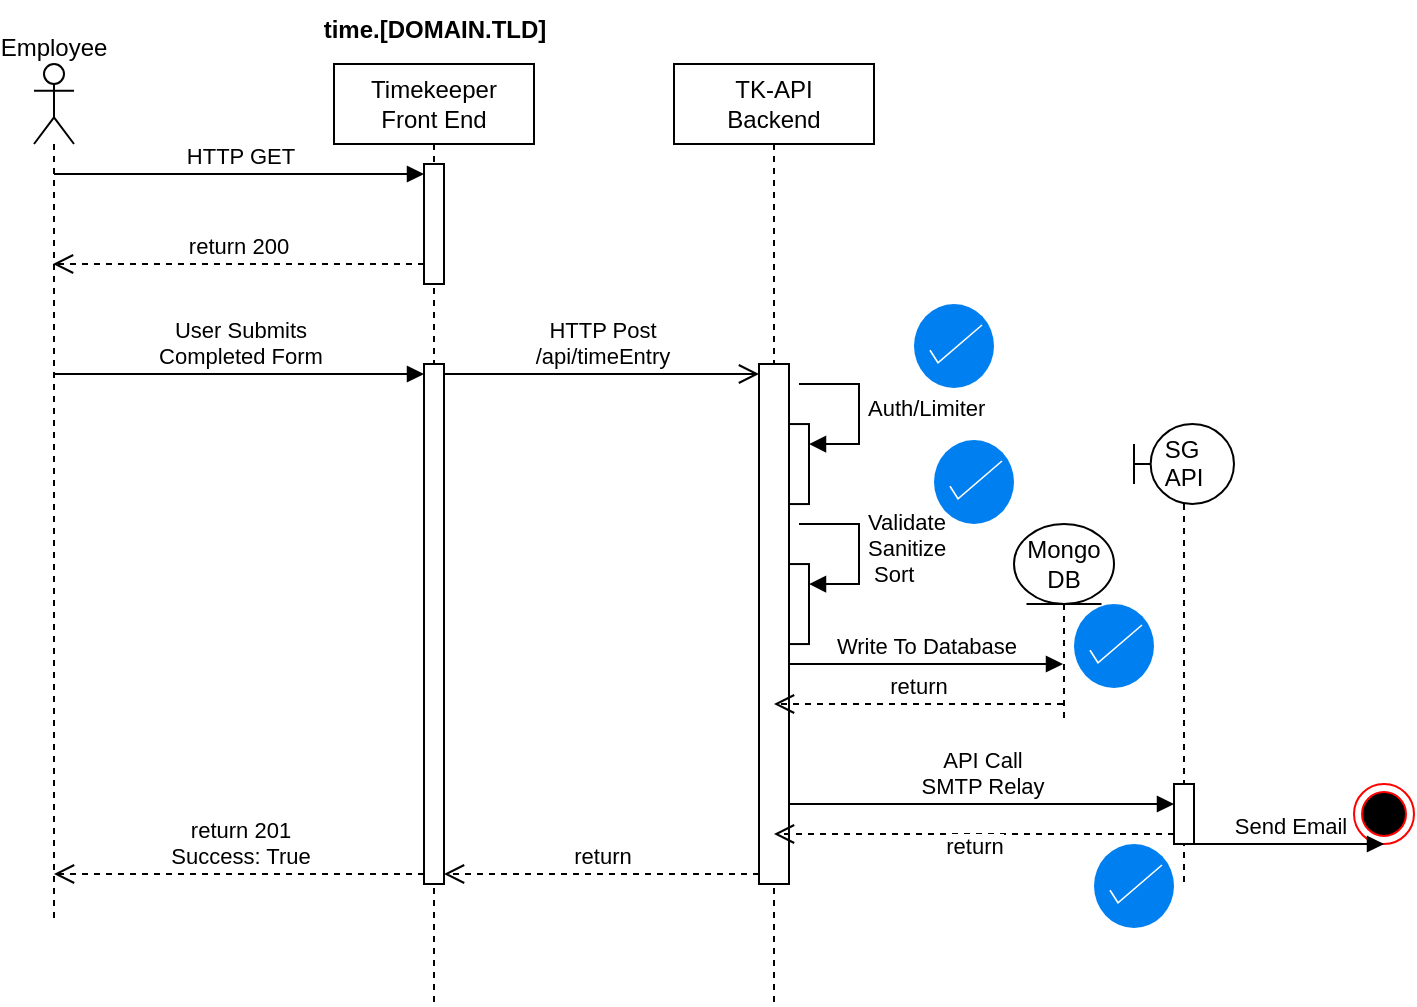 <mxfile pages="4">
    <diagram name="Sequence Diagram" id="CK5RKMiuSjZ0-yVPuz4I">
        <mxGraphModel dx="1727" dy="953" grid="1" gridSize="10" guides="1" tooltips="1" connect="1" arrows="1" fold="1" page="1" pageScale="1" pageWidth="850" pageHeight="1100" math="0" shadow="0">
            <root>
                <mxCell id="0"/>
                <mxCell id="1" parent="0"/>
                <mxCell id="_VSmu1yi7c82f0gosUad-8" value="Employee&lt;br&gt;&lt;br&gt;&lt;br&gt;&lt;br&gt;&lt;br&gt;" style="shape=umlLifeline;perimeter=lifelinePerimeter;whiteSpace=wrap;html=1;container=1;dropTarget=0;collapsible=0;recursiveResize=0;outlineConnect=0;portConstraint=eastwest;newEdgeStyle={&quot;curved&quot;:0,&quot;rounded&quot;:0};participant=umlActor;" parent="1" vertex="1">
                    <mxGeometry x="80" y="140" width="20" height="430" as="geometry"/>
                </mxCell>
                <mxCell id="_VSmu1yi7c82f0gosUad-10" value="Timekeeper&lt;br style=&quot;border-color: var(--border-color);&quot;&gt;Front End" style="shape=umlLifeline;perimeter=lifelinePerimeter;whiteSpace=wrap;html=1;container=1;dropTarget=0;collapsible=0;recursiveResize=0;outlineConnect=0;portConstraint=eastwest;newEdgeStyle={&quot;curved&quot;:0,&quot;rounded&quot;:0};" parent="1" vertex="1">
                    <mxGeometry x="230" y="140" width="100" height="470" as="geometry"/>
                </mxCell>
                <mxCell id="_VSmu1yi7c82f0gosUad-16" value="" style="html=1;points=[[0,0,0,0,5],[0,1,0,0,-5],[1,0,0,0,5],[1,1,0,0,-5]];perimeter=orthogonalPerimeter;outlineConnect=0;targetShapes=umlLifeline;portConstraint=eastwest;newEdgeStyle={&quot;curved&quot;:0,&quot;rounded&quot;:0};" parent="_VSmu1yi7c82f0gosUad-10" vertex="1">
                    <mxGeometry x="45" y="50" width="10" height="60" as="geometry"/>
                </mxCell>
                <mxCell id="_VSmu1yi7c82f0gosUad-13" value="&lt;b&gt;time.[DOMAIN.TLD]&lt;/b&gt;" style="text;html=1;align=center;verticalAlign=middle;resizable=0;points=[];autosize=1;strokeColor=none;fillColor=none;" parent="1" vertex="1">
                    <mxGeometry x="215" y="108" width="130" height="30" as="geometry"/>
                </mxCell>
                <mxCell id="_VSmu1yi7c82f0gosUad-15" value="TK-API&lt;br&gt;Backend" style="shape=umlLifeline;perimeter=lifelinePerimeter;whiteSpace=wrap;html=1;container=1;dropTarget=0;collapsible=0;recursiveResize=0;outlineConnect=0;portConstraint=eastwest;newEdgeStyle={&quot;curved&quot;:0,&quot;rounded&quot;:0};" parent="1" vertex="1">
                    <mxGeometry x="400" y="140" width="100" height="470" as="geometry"/>
                </mxCell>
                <mxCell id="_VSmu1yi7c82f0gosUad-19" value="" style="html=1;points=[[0,0,0,0,5],[0,1,0,0,-5],[1,0,0,0,5],[1,1,0,0,-5]];perimeter=orthogonalPerimeter;outlineConnect=0;targetShapes=umlLifeline;portConstraint=eastwest;newEdgeStyle={&quot;curved&quot;:0,&quot;rounded&quot;:0};" parent="_VSmu1yi7c82f0gosUad-15" vertex="1">
                    <mxGeometry x="-125" y="150" width="10" height="260" as="geometry"/>
                </mxCell>
                <mxCell id="_VSmu1yi7c82f0gosUad-20" value="User Submits &lt;br&gt;Completed Form" style="html=1;verticalAlign=bottom;endArrow=block;curved=0;rounded=0;entryX=0;entryY=0;entryDx=0;entryDy=5;" parent="_VSmu1yi7c82f0gosUad-15" target="_VSmu1yi7c82f0gosUad-19" edge="1">
                    <mxGeometry relative="1" as="geometry">
                        <mxPoint x="-310.5" y="155" as="sourcePoint"/>
                    </mxGeometry>
                </mxCell>
                <mxCell id="_VSmu1yi7c82f0gosUad-21" value="HTTP Post&lt;br&gt;/api/timeEntry" style="html=1;verticalAlign=bottom;endArrow=open;endSize=8;curved=0;rounded=0;exitX=1;exitY=0;exitDx=0;exitDy=5;exitPerimeter=0;entryX=0;entryY=0;entryDx=0;entryDy=5;entryPerimeter=0;" parent="_VSmu1yi7c82f0gosUad-15" source="_VSmu1yi7c82f0gosUad-19" target="vZK-oJGAhY10a60DCWXo-9" edge="1">
                    <mxGeometry relative="1" as="geometry">
                        <mxPoint x="30" y="155" as="targetPoint"/>
                    </mxGeometry>
                </mxCell>
                <mxCell id="vZK-oJGAhY10a60DCWXo-7" value="" style="html=1;points=[[0,0,0,0,5],[0,1,0,0,-5],[1,0,0,0,5],[1,1,0,0,-5]];perimeter=orthogonalPerimeter;outlineConnect=0;targetShapes=umlLifeline;portConstraint=eastwest;newEdgeStyle={&quot;curved&quot;:0,&quot;rounded&quot;:0};" parent="_VSmu1yi7c82f0gosUad-15" vertex="1">
                    <mxGeometry x="57.5" y="180.03" width="10" height="40" as="geometry"/>
                </mxCell>
                <mxCell id="vZK-oJGAhY10a60DCWXo-8" value="Auth/Limiter" style="html=1;align=left;spacingLeft=2;endArrow=block;rounded=0;edgeStyle=orthogonalEdgeStyle;curved=0;rounded=0;" parent="_VSmu1yi7c82f0gosUad-15" target="vZK-oJGAhY10a60DCWXo-7" edge="1">
                    <mxGeometry relative="1" as="geometry">
                        <mxPoint x="62.5" y="160.03" as="sourcePoint"/>
                        <Array as="points">
                            <mxPoint x="92.5" y="190.03"/>
                        </Array>
                    </mxGeometry>
                </mxCell>
                <mxCell id="vZK-oJGAhY10a60DCWXo-9" value="" style="html=1;points=[[0,0,0,0,5],[0,1,0,0,-5],[1,0,0,0,5],[1,1,0,0,-5]];perimeter=orthogonalPerimeter;outlineConnect=0;targetShapes=umlLifeline;portConstraint=eastwest;newEdgeStyle={&quot;curved&quot;:0,&quot;rounded&quot;:0};" parent="_VSmu1yi7c82f0gosUad-15" vertex="1">
                    <mxGeometry x="42.5" y="150" width="15" height="260" as="geometry"/>
                </mxCell>
                <mxCell id="vZK-oJGAhY10a60DCWXo-10" value="" style="html=1;points=[[0,0,0,0,5],[0,1,0,0,-5],[1,0,0,0,5],[1,1,0,0,-5]];perimeter=orthogonalPerimeter;outlineConnect=0;targetShapes=umlLifeline;portConstraint=eastwest;newEdgeStyle={&quot;curved&quot;:0,&quot;rounded&quot;:0};" parent="_VSmu1yi7c82f0gosUad-15" vertex="1">
                    <mxGeometry x="57.5" y="250.03" width="10" height="40" as="geometry"/>
                </mxCell>
                <mxCell id="vZK-oJGAhY10a60DCWXo-11" value="Validate&lt;br&gt;Sanitize&lt;br&gt;&amp;nbsp;Sort" style="html=1;align=left;spacingLeft=2;endArrow=block;rounded=0;edgeStyle=orthogonalEdgeStyle;curved=0;rounded=0;" parent="_VSmu1yi7c82f0gosUad-15" target="vZK-oJGAhY10a60DCWXo-10" edge="1">
                    <mxGeometry relative="1" as="geometry">
                        <mxPoint x="62.5" y="230.03" as="sourcePoint"/>
                        <Array as="points">
                            <mxPoint x="92.5" y="260.03"/>
                        </Array>
                    </mxGeometry>
                </mxCell>
                <mxCell id="vZK-oJGAhY10a60DCWXo-16" value="return" style="html=1;verticalAlign=bottom;endArrow=open;dashed=1;endSize=8;curved=0;rounded=0;exitX=0;exitY=1;exitDx=0;exitDy=-5;exitPerimeter=0;entryX=1;entryY=1;entryDx=0;entryDy=-5;entryPerimeter=0;" parent="_VSmu1yi7c82f0gosUad-15" source="vZK-oJGAhY10a60DCWXo-9" target="_VSmu1yi7c82f0gosUad-19" edge="1">
                    <mxGeometry relative="1" as="geometry">
                        <mxPoint x="20" y="390" as="sourcePoint"/>
                        <mxPoint x="-130.0" y="390.0" as="targetPoint"/>
                    </mxGeometry>
                </mxCell>
                <mxCell id="_VSmu1yi7c82f0gosUad-17" value="HTTP GET" style="html=1;verticalAlign=bottom;endArrow=block;curved=0;rounded=0;entryX=0;entryY=0;entryDx=0;entryDy=5;" parent="1" source="_VSmu1yi7c82f0gosUad-8" target="_VSmu1yi7c82f0gosUad-16" edge="1">
                    <mxGeometry relative="1" as="geometry">
                        <mxPoint x="205" y="355" as="sourcePoint"/>
                    </mxGeometry>
                </mxCell>
                <mxCell id="_VSmu1yi7c82f0gosUad-18" value="return 200" style="html=1;verticalAlign=bottom;endArrow=open;dashed=1;endSize=8;curved=0;rounded=0;exitX=0;exitY=1;exitDx=0;exitDy=-5;" parent="1" edge="1">
                    <mxGeometry relative="1" as="geometry">
                        <mxPoint x="89.5" y="240" as="targetPoint"/>
                        <mxPoint x="275" y="240" as="sourcePoint"/>
                    </mxGeometry>
                </mxCell>
                <mxCell id="vZK-oJGAhY10a60DCWXo-1" value="&lt;div style=&quot;text-align: justify; line-height: 110%;&quot;&gt;&lt;span style=&quot;background-color: initial;&quot;&gt;SG&lt;/span&gt;&lt;/div&gt;&lt;div style=&quot;text-align: justify; line-height: 110%;&quot;&gt;&lt;span style=&quot;background-color: initial;&quot;&gt;API&lt;/span&gt;&lt;/div&gt;" style="shape=umlLifeline;perimeter=lifelinePerimeter;whiteSpace=wrap;html=1;container=1;dropTarget=0;collapsible=0;recursiveResize=0;outlineConnect=0;portConstraint=eastwest;newEdgeStyle={&quot;curved&quot;:0,&quot;rounded&quot;:0};participant=umlBoundary;align=center;" parent="1" vertex="1">
                    <mxGeometry x="630" y="320" width="50" height="230" as="geometry"/>
                </mxCell>
                <mxCell id="vZK-oJGAhY10a60DCWXo-4" value="" style="html=1;points=[[0,0,0,0,5],[0,1,0,0,-5],[1,0,0,0,5],[1,1,0,0,-5]];perimeter=orthogonalPerimeter;outlineConnect=0;targetShapes=umlLifeline;portConstraint=eastwest;newEdgeStyle={&quot;curved&quot;:0,&quot;rounded&quot;:0};" parent="vZK-oJGAhY10a60DCWXo-1" vertex="1">
                    <mxGeometry x="20" y="180" width="10" height="30" as="geometry"/>
                </mxCell>
                <mxCell id="vZK-oJGAhY10a60DCWXo-3" value="API Call&lt;br&gt;SMTP Relay" style="html=1;verticalAlign=bottom;endArrow=block;curved=0;rounded=0;entryX=0;entryY=0;entryDx=0;entryDy=5;entryPerimeter=0;" parent="1" edge="1">
                    <mxGeometry width="80" relative="1" as="geometry">
                        <mxPoint x="457.5" y="510.0" as="sourcePoint"/>
                        <mxPoint x="650.0" y="510" as="targetPoint"/>
                    </mxGeometry>
                </mxCell>
                <mxCell id="vZK-oJGAhY10a60DCWXo-5" value="return" style="html=1;verticalAlign=bottom;endArrow=open;dashed=1;endSize=8;curved=0;rounded=0;exitX=0;exitY=1;exitDx=0;exitDy=-5;exitPerimeter=0;" parent="1" source="vZK-oJGAhY10a60DCWXo-4" target="_VSmu1yi7c82f0gosUad-15" edge="1">
                    <mxGeometry x="-0.001" y="15" relative="1" as="geometry">
                        <mxPoint x="580" y="550" as="sourcePoint"/>
                        <mxPoint x="457.5" y="545.0" as="targetPoint"/>
                        <mxPoint as="offset"/>
                    </mxGeometry>
                </mxCell>
                <mxCell id="vZK-oJGAhY10a60DCWXo-6" value="Mongo&lt;br&gt;DB" style="shape=umlLifeline;perimeter=lifelinePerimeter;whiteSpace=wrap;html=1;container=1;dropTarget=0;collapsible=0;recursiveResize=0;outlineConnect=0;portConstraint=eastwest;newEdgeStyle={&quot;curved&quot;:0,&quot;rounded&quot;:0};participant=umlEntity;" parent="1" vertex="1">
                    <mxGeometry x="570" y="370" width="50" height="100" as="geometry"/>
                </mxCell>
                <mxCell id="vZK-oJGAhY10a60DCWXo-12" value="Write To Database" style="html=1;verticalAlign=bottom;endArrow=block;curved=0;rounded=0;" parent="1" edge="1">
                    <mxGeometry width="80" relative="1" as="geometry">
                        <mxPoint x="457.5" y="440.0" as="sourcePoint"/>
                        <mxPoint x="594.5" y="440.0" as="targetPoint"/>
                    </mxGeometry>
                </mxCell>
                <mxCell id="vZK-oJGAhY10a60DCWXo-13" value="return" style="html=1;verticalAlign=bottom;endArrow=open;dashed=1;endSize=8;curved=0;rounded=0;" parent="1" target="_VSmu1yi7c82f0gosUad-15" edge="1">
                    <mxGeometry relative="1" as="geometry">
                        <mxPoint x="594.5" y="460.0" as="sourcePoint"/>
                        <mxPoint x="470" y="460" as="targetPoint"/>
                    </mxGeometry>
                </mxCell>
                <mxCell id="vZK-oJGAhY10a60DCWXo-14" value="" style="ellipse;html=1;shape=endState;fillColor=#000000;strokeColor=#ff0000;" parent="1" vertex="1">
                    <mxGeometry x="740" y="500" width="30" height="30" as="geometry"/>
                </mxCell>
                <mxCell id="vZK-oJGAhY10a60DCWXo-15" value="Send Email" style="html=1;verticalAlign=bottom;endArrow=block;curved=0;rounded=0;entryX=0.5;entryY=1;entryDx=0;entryDy=0;" parent="1" source="vZK-oJGAhY10a60DCWXo-4" target="vZK-oJGAhY10a60DCWXo-14" edge="1">
                    <mxGeometry width="80" relative="1" as="geometry">
                        <mxPoint x="550.0" y="600.0" as="sourcePoint"/>
                        <mxPoint x="742.5" y="600" as="targetPoint"/>
                    </mxGeometry>
                </mxCell>
                <mxCell id="vZK-oJGAhY10a60DCWXo-17" value="return 201&lt;br&gt;Success: True" style="html=1;verticalAlign=bottom;endArrow=open;dashed=1;endSize=8;curved=0;rounded=0;exitX=0;exitY=1;exitDx=0;exitDy=-5;exitPerimeter=0;" parent="1" source="_VSmu1yi7c82f0gosUad-19" target="_VSmu1yi7c82f0gosUad-8" edge="1">
                    <mxGeometry relative="1" as="geometry">
                        <mxPoint x="257" y="550" as="sourcePoint"/>
                        <mxPoint x="100" y="550" as="targetPoint"/>
                    </mxGeometry>
                </mxCell>
                <mxCell id="QgTiopRQXNLrwLToipbF-2" value="" style="html=1;verticalLabelPosition=bottom;labelBackgroundColor=#ffffff;verticalAlign=top;shadow=0;dashed=0;strokeWidth=2;shape=mxgraph.ios7.misc.select;fillColor=#0080f0;strokeColor=#ffffff;sketch=0;" vertex="1" parent="1">
                    <mxGeometry x="520" y="260" width="40" height="42" as="geometry"/>
                </mxCell>
                <mxCell id="QgTiopRQXNLrwLToipbF-3" value="" style="html=1;verticalLabelPosition=bottom;labelBackgroundColor=#ffffff;verticalAlign=top;shadow=0;dashed=0;strokeWidth=2;shape=mxgraph.ios7.misc.select;fillColor=#0080f0;strokeColor=#ffffff;sketch=0;" vertex="1" parent="1">
                    <mxGeometry x="530" y="328" width="40" height="42" as="geometry"/>
                </mxCell>
                <mxCell id="QgTiopRQXNLrwLToipbF-4" value="" style="html=1;verticalLabelPosition=bottom;labelBackgroundColor=#ffffff;verticalAlign=top;shadow=0;dashed=0;strokeWidth=2;shape=mxgraph.ios7.misc.select;fillColor=#0080f0;strokeColor=#ffffff;sketch=0;" vertex="1" parent="1">
                    <mxGeometry x="600" y="410" width="40" height="42" as="geometry"/>
                </mxCell>
                <mxCell id="QgTiopRQXNLrwLToipbF-5" value="" style="html=1;verticalLabelPosition=bottom;labelBackgroundColor=#ffffff;verticalAlign=top;shadow=0;dashed=0;strokeWidth=2;shape=mxgraph.ios7.misc.select;fillColor=#0080f0;strokeColor=#ffffff;sketch=0;" vertex="1" parent="1">
                    <mxGeometry x="610" y="530" width="40" height="42" as="geometry"/>
                </mxCell>
            </root>
        </mxGraphModel>
    </diagram>
    <diagram id="emjeT4edt-_tDgc_ega3" name="Auth/Limiter">
        <mxGraphModel dx="1727" dy="953" grid="1" gridSize="10" guides="1" tooltips="1" connect="1" arrows="1" fold="1" page="1" pageScale="1" pageWidth="850" pageHeight="1100" math="0" shadow="0">
            <root>
                <mxCell id="0"/>
                <mxCell id="1" parent="0"/>
                <mxCell id="IU65GPoXmfEmJBffFi3e-1" value="&lt;font style=&quot;font-size: 10px;&quot;&gt;determine&lt;br&gt;source&lt;br&gt;via req.sourceURL&lt;/font&gt;" style="shape=module;align=left;spacingLeft=20;align=center;verticalAlign=top;whiteSpace=wrap;html=1;jettyWidth=11;jettyHeight=10;" parent="1" vertex="1">
                    <mxGeometry x="110" y="135" width="120" height="50" as="geometry"/>
                </mxCell>
                <mxCell id="IU65GPoXmfEmJBffFi3e-5" value="" style="edgeStyle=orthogonalEdgeStyle;rounded=0;orthogonalLoop=1;jettySize=auto;html=1;" parent="1" source="IU65GPoXmfEmJBffFi3e-2" target="IU65GPoXmfEmJBffFi3e-4" edge="1">
                    <mxGeometry relative="1" as="geometry"/>
                </mxCell>
                <mxCell id="IU65GPoXmfEmJBffFi3e-14" value="" style="edgeStyle=orthogonalEdgeStyle;rounded=0;orthogonalLoop=1;jettySize=auto;html=1;" parent="1" source="IU65GPoXmfEmJBffFi3e-2" target="IU65GPoXmfEmJBffFi3e-13" edge="1">
                    <mxGeometry relative="1" as="geometry"/>
                </mxCell>
                <mxCell id="IU65GPoXmfEmJBffFi3e-15" value="yes" style="edgeLabel;html=1;align=center;verticalAlign=middle;resizable=0;points=[];" parent="IU65GPoXmfEmJBffFi3e-14" vertex="1" connectable="0">
                    <mxGeometry x="-0.175" y="1" relative="1" as="geometry">
                        <mxPoint as="offset"/>
                    </mxGeometry>
                </mxCell>
                <mxCell id="IU65GPoXmfEmJBffFi3e-2" value="existing source?" style="strokeWidth=2;html=1;shape=mxgraph.flowchart.decision;whiteSpace=wrap;" parent="1" vertex="1">
                    <mxGeometry x="280" y="110" width="100" height="100" as="geometry"/>
                </mxCell>
                <mxCell id="IU65GPoXmfEmJBffFi3e-3" style="edgeStyle=orthogonalEdgeStyle;rounded=0;orthogonalLoop=1;jettySize=auto;html=1;entryX=0;entryY=0.5;entryDx=0;entryDy=0;entryPerimeter=0;" parent="1" source="IU65GPoXmfEmJBffFi3e-1" target="IU65GPoXmfEmJBffFi3e-2" edge="1">
                    <mxGeometry relative="1" as="geometry"/>
                </mxCell>
                <mxCell id="IU65GPoXmfEmJBffFi3e-4" value="Add Free Tier&amp;nbsp;&lt;br&gt;entry to database" style="shape=process;whiteSpace=wrap;html=1;backgroundOutline=1;strokeWidth=2;" parent="1" vertex="1">
                    <mxGeometry x="260" y="260" width="140" height="60" as="geometry"/>
                </mxCell>
                <mxCell id="IU65GPoXmfEmJBffFi3e-6" value="no" style="text;html=1;align=center;verticalAlign=middle;resizable=0;points=[];autosize=1;strokeColor=none;fillColor=none;" parent="1" vertex="1">
                    <mxGeometry x="320" y="210" width="40" height="30" as="geometry"/>
                </mxCell>
                <mxCell id="IU65GPoXmfEmJBffFi3e-12" value="" style="strokeWidth=2;html=1;shape=mxgraph.flowchart.database;whiteSpace=wrap;" parent="1" vertex="1">
                    <mxGeometry x="300" y="90" width="60" height="60" as="geometry"/>
                </mxCell>
                <mxCell id="IU65GPoXmfEmJBffFi3e-18" value="" style="edgeStyle=orthogonalEdgeStyle;rounded=0;orthogonalLoop=1;jettySize=auto;html=1;" parent="1" source="IU65GPoXmfEmJBffFi3e-13" target="IU65GPoXmfEmJBffFi3e-16" edge="1">
                    <mxGeometry relative="1" as="geometry"/>
                </mxCell>
                <mxCell id="IU65GPoXmfEmJBffFi3e-19" value="no, free tier" style="edgeLabel;html=1;align=center;verticalAlign=middle;resizable=0;points=[];" parent="IU65GPoXmfEmJBffFi3e-18" vertex="1" connectable="0">
                    <mxGeometry x="0.24" y="-1" relative="1" as="geometry">
                        <mxPoint x="26" y="-1" as="offset"/>
                    </mxGeometry>
                </mxCell>
                <mxCell id="IU65GPoXmfEmJBffFi3e-21" value="" style="edgeStyle=orthogonalEdgeStyle;rounded=0;orthogonalLoop=1;jettySize=auto;html=1;" parent="1" source="IU65GPoXmfEmJBffFi3e-13" target="IU65GPoXmfEmJBffFi3e-20" edge="1">
                    <mxGeometry relative="1" as="geometry"/>
                </mxCell>
                <mxCell id="IU65GPoXmfEmJBffFi3e-22" value="Yes" style="edgeLabel;html=1;align=center;verticalAlign=middle;resizable=0;points=[];" parent="IU65GPoXmfEmJBffFi3e-21" vertex="1" connectable="0">
                    <mxGeometry x="-0.129" y="2" relative="1" as="geometry">
                        <mxPoint as="offset"/>
                    </mxGeometry>
                </mxCell>
                <mxCell id="IU65GPoXmfEmJBffFi3e-13" value="paid subscription?" style="strokeWidth=2;html=1;shape=mxgraph.flowchart.decision;whiteSpace=wrap;" parent="1" vertex="1">
                    <mxGeometry x="460" y="110" width="130" height="100" as="geometry"/>
                </mxCell>
                <mxCell id="IU65GPoXmfEmJBffFi3e-23" style="edgeStyle=orthogonalEdgeStyle;rounded=0;orthogonalLoop=1;jettySize=auto;html=1;entryX=0.5;entryY=1;entryDx=0;entryDy=0;" parent="1" source="IU65GPoXmfEmJBffFi3e-16" target="IU65GPoXmfEmJBffFi3e-20" edge="1">
                    <mxGeometry relative="1" as="geometry"/>
                </mxCell>
                <mxCell id="IU65GPoXmfEmJBffFi3e-28" value="" style="edgeStyle=orthogonalEdgeStyle;rounded=0;orthogonalLoop=1;jettySize=auto;html=1;" parent="1" source="IU65GPoXmfEmJBffFi3e-16" target="IU65GPoXmfEmJBffFi3e-27" edge="1">
                    <mxGeometry relative="1" as="geometry"/>
                </mxCell>
                <mxCell id="IU65GPoXmfEmJBffFi3e-36" value="Yes" style="edgeLabel;html=1;align=center;verticalAlign=middle;resizable=0;points=[];" parent="IU65GPoXmfEmJBffFi3e-28" vertex="1" connectable="0">
                    <mxGeometry x="-0.4" y="-1" relative="1" as="geometry">
                        <mxPoint as="offset"/>
                    </mxGeometry>
                </mxCell>
                <mxCell id="IU65GPoXmfEmJBffFi3e-16" value="Tiered Threshold Exceeded?" style="strokeWidth=2;html=1;shape=mxgraph.flowchart.decision;whiteSpace=wrap;" parent="1" vertex="1">
                    <mxGeometry x="467.5" y="240" width="115" height="100" as="geometry"/>
                </mxCell>
                <mxCell id="IU65GPoXmfEmJBffFi3e-17" style="edgeStyle=orthogonalEdgeStyle;rounded=0;orthogonalLoop=1;jettySize=auto;html=1;entryX=0;entryY=0.5;entryDx=0;entryDy=0;entryPerimeter=0;" parent="1" source="IU65GPoXmfEmJBffFi3e-4" target="IU65GPoXmfEmJBffFi3e-16" edge="1">
                    <mxGeometry relative="1" as="geometry"/>
                </mxCell>
                <mxCell id="IU65GPoXmfEmJBffFi3e-32" value="" style="edgeStyle=orthogonalEdgeStyle;rounded=0;orthogonalLoop=1;jettySize=auto;html=1;" parent="1" source="IU65GPoXmfEmJBffFi3e-20" target="IU65GPoXmfEmJBffFi3e-31" edge="1">
                    <mxGeometry relative="1" as="geometry"/>
                </mxCell>
                <mxCell id="IU65GPoXmfEmJBffFi3e-20" value="Increment Weekly Count" style="whiteSpace=wrap;html=1;strokeWidth=2;" parent="1" vertex="1">
                    <mxGeometry x="675" y="130" width="120" height="60" as="geometry"/>
                </mxCell>
                <mxCell id="IU65GPoXmfEmJBffFi3e-24" value="No" style="text;html=1;align=center;verticalAlign=middle;resizable=0;points=[];autosize=1;strokeColor=none;fillColor=none;" parent="1" vertex="1">
                    <mxGeometry x="590" y="268" width="40" height="30" as="geometry"/>
                </mxCell>
                <mxCell id="IU65GPoXmfEmJBffFi3e-27" value="Return 401&lt;br&gt;error message saying why" style="rounded=1;whiteSpace=wrap;html=1;strokeWidth=2;arcSize=50;" parent="1" vertex="1">
                    <mxGeometry x="465" y="380" width="120" height="60" as="geometry"/>
                </mxCell>
                <mxCell id="IU65GPoXmfEmJBffFi3e-31" value="NEXT()" style="rounded=1;whiteSpace=wrap;html=1;strokeWidth=2;arcSize=50;" parent="1" vertex="1">
                    <mxGeometry x="875" y="130" width="120" height="60" as="geometry"/>
                </mxCell>
                <mxCell id="IU65GPoXmfEmJBffFi3e-35" style="edgeStyle=orthogonalEdgeStyle;rounded=0;orthogonalLoop=1;jettySize=auto;html=1;" parent="1" source="IU65GPoXmfEmJBffFi3e-33" target="IU65GPoXmfEmJBffFi3e-1" edge="1">
                    <mxGeometry relative="1" as="geometry"/>
                </mxCell>
                <mxCell id="IU65GPoXmfEmJBffFi3e-33" value="&lt;b&gt;&lt;br&gt;START&lt;/b&gt;" style="rounded=1;whiteSpace=wrap;html=1;verticalAlign=top;spacingLeft=20;arcSize=50;" parent="1" vertex="1">
                    <mxGeometry x="110" y="20" width="120" height="60" as="geometry"/>
                </mxCell>
            </root>
        </mxGraphModel>
    </diagram>
    <diagram id="znWsxwtxq2UeHK1fK6cZ" name="ValSanSo">
        <mxGraphModel dx="1727" dy="953" grid="1" gridSize="10" guides="1" tooltips="1" connect="1" arrows="1" fold="1" page="1" pageScale="1" pageWidth="850" pageHeight="1100" math="0" shadow="0">
            <root>
                <mxCell id="0"/>
                <mxCell id="1" parent="0"/>
                <mxCell id="Lp_4TzrXpeIh7U8ZufPn-4" style="edgeStyle=orthogonalEdgeStyle;rounded=0;orthogonalLoop=1;jettySize=auto;html=1;entryX=0;entryY=0.5;entryDx=0;entryDy=0;" parent="1" source="Lp_4TzrXpeIh7U8ZufPn-1" target="Lp_4TzrXpeIh7U8ZufPn-3" edge="1">
                    <mxGeometry relative="1" as="geometry"/>
                </mxCell>
                <mxCell id="Lp_4TzrXpeIh7U8ZufPn-1" value="&lt;b&gt;START&lt;/b&gt;" style="strokeWidth=2;html=1;shape=mxgraph.flowchart.terminator;whiteSpace=wrap;" parent="1" vertex="1">
                    <mxGeometry x="30" y="335" width="100" height="60" as="geometry"/>
                </mxCell>
                <mxCell id="Lp_4TzrXpeIh7U8ZufPn-2" value="&lt;b&gt;NEXT()&lt;/b&gt;" style="strokeWidth=2;html=1;shape=mxgraph.flowchart.terminator;whiteSpace=wrap;" parent="1" vertex="1">
                    <mxGeometry x="660" y="755" width="100" height="60" as="geometry"/>
                </mxCell>
                <mxCell id="Lp_4TzrXpeIh7U8ZufPn-6" value="" style="edgeStyle=orthogonalEdgeStyle;rounded=0;orthogonalLoop=1;jettySize=auto;html=1;exitX=0;exitY=1;exitDx=0;exitDy=0;" parent="1" source="Lp_4TzrXpeIh7U8ZufPn-3" target="Lp_4TzrXpeIh7U8ZufPn-5" edge="1">
                    <mxGeometry relative="1" as="geometry"/>
                </mxCell>
                <mxCell id="Lp_4TzrXpeIh7U8ZufPn-7" value="&lt;font style=&quot;font-size: 14px;&quot;&gt;&lt;b&gt;if Error&lt;/b&gt;&lt;/font&gt;" style="edgeLabel;html=1;align=center;verticalAlign=middle;resizable=0;points=[];" parent="Lp_4TzrXpeIh7U8ZufPn-6" vertex="1" connectable="0">
                    <mxGeometry x="-0.16" y="3" relative="1" as="geometry">
                        <mxPoint as="offset"/>
                    </mxGeometry>
                </mxCell>
                <mxCell id="Lp_4TzrXpeIh7U8ZufPn-10" value="" style="edgeStyle=orthogonalEdgeStyle;rounded=0;orthogonalLoop=1;jettySize=auto;html=1;" parent="1" source="Lp_4TzrXpeIh7U8ZufPn-3" target="Lp_4TzrXpeIh7U8ZufPn-9" edge="1">
                    <mxGeometry relative="1" as="geometry"/>
                </mxCell>
                <mxCell id="Lp_4TzrXpeIh7U8ZufPn-3" value="&lt;ul&gt;&lt;li&gt;Confirm EmpName != ''&lt;/li&gt;&lt;li&gt;Validate empEmail = *@*.*&lt;/li&gt;&lt;li&gt;Confirm timeEntries.length &amp;gt; 1&lt;/li&gt;&lt;li&gt;Confirm timeEntries.date[i] &amp;lt;= today&lt;/li&gt;&lt;/ul&gt;" style="rounded=1;whiteSpace=wrap;html=1;absoluteArcSize=1;arcSize=14;strokeWidth=2;" parent="1" vertex="1">
                    <mxGeometry x="180" y="315" width="240" height="100" as="geometry"/>
                </mxCell>
                <mxCell id="Lp_4TzrXpeIh7U8ZufPn-5" value="Return 400" style="whiteSpace=wrap;html=1;rounded=1;arcSize=50;strokeWidth=2;" parent="1" vertex="1">
                    <mxGeometry x="120" y="555" width="120" height="60" as="geometry"/>
                </mxCell>
                <mxCell id="Lp_4TzrXpeIh7U8ZufPn-8" value="&lt;b&gt;Validate SubFunction&lt;/b&gt;" style="text;html=1;align=center;verticalAlign=middle;resizable=0;points=[];autosize=1;strokeColor=none;fillColor=none;" parent="1" vertex="1">
                    <mxGeometry x="210" y="285" width="150" height="30" as="geometry"/>
                </mxCell>
                <mxCell id="Lp_4TzrXpeIh7U8ZufPn-14" value="" style="edgeStyle=orthogonalEdgeStyle;rounded=0;orthogonalLoop=1;jettySize=auto;html=1;" parent="1" source="Lp_4TzrXpeIh7U8ZufPn-9" target="Lp_4TzrXpeIh7U8ZufPn-13" edge="1">
                    <mxGeometry relative="1" as="geometry"/>
                </mxCell>
                <mxCell id="Lp_4TzrXpeIh7U8ZufPn-9" value="&lt;ul&gt;&lt;li&gt;EmpName - Title Case &amp;amp; Trim&lt;/li&gt;&lt;li&gt;empEmail - sanitize URL encoding&lt;/li&gt;&lt;li&gt;timeEntries: &lt;/li&gt;&lt;li&gt;trim jobName, jobNumber&lt;/li&gt;&lt;/ul&gt;" style="rounded=1;whiteSpace=wrap;html=1;absoluteArcSize=1;arcSize=14;strokeWidth=2;" parent="1" vertex="1">
                    <mxGeometry x="310" y="455" width="270" height="100" as="geometry"/>
                </mxCell>
                <mxCell id="Lp_4TzrXpeIh7U8ZufPn-11" value="* much of this step &lt;br&gt;is already&amp;nbsp;&lt;br&gt;setup on the frontEnd" style="text;html=1;align=center;verticalAlign=middle;resizable=0;points=[];autosize=1;strokeColor=none;fillColor=none;fontStyle=2" parent="1" vertex="1">
                    <mxGeometry x="302" y="555" width="140" height="60" as="geometry"/>
                </mxCell>
                <mxCell id="Lp_4TzrXpeIh7U8ZufPn-12" value="Sanitize SubFunction" style="text;html=1;align=center;verticalAlign=middle;resizable=0;points=[];autosize=1;strokeColor=none;fillColor=none;fontStyle=1" parent="1" vertex="1">
                    <mxGeometry x="302" y="431" width="150" height="30" as="geometry"/>
                </mxCell>
                <mxCell id="Lp_4TzrXpeIh7U8ZufPn-16" style="edgeStyle=orthogonalEdgeStyle;rounded=0;orthogonalLoop=1;jettySize=auto;html=1;" parent="1" source="Lp_4TzrXpeIh7U8ZufPn-13" target="Lp_4TzrXpeIh7U8ZufPn-2" edge="1">
                    <mxGeometry relative="1" as="geometry"/>
                </mxCell>
                <mxCell id="Lp_4TzrXpeIh7U8ZufPn-13" value="&lt;ul&gt;&lt;li&gt;TimeEntries: sort date desc&lt;/li&gt;&lt;/ul&gt;" style="rounded=1;whiteSpace=wrap;html=1;absoluteArcSize=1;arcSize=14;strokeWidth=2;" parent="1" vertex="1">
                    <mxGeometry x="450" y="615" width="270" height="100" as="geometry"/>
                </mxCell>
                <mxCell id="Lp_4TzrXpeIh7U8ZufPn-15" value="Sort SubFunction" style="text;html=1;align=center;verticalAlign=middle;resizable=0;points=[];autosize=1;strokeColor=none;fillColor=none;fontStyle=1" parent="1" vertex="1">
                    <mxGeometry x="460" y="585" width="120" height="30" as="geometry"/>
                </mxCell>
            </root>
        </mxGraphModel>
    </diagram>
    <diagram id="25DXrwWZ2JJHfSYt7fhf" name="SendGrid &amp; Mongo">
        <mxGraphModel dx="1727" dy="953" grid="1" gridSize="10" guides="1" tooltips="1" connect="1" arrows="1" fold="1" page="1" pageScale="1" pageWidth="850" pageHeight="1100" math="0" shadow="0">
            <root>
                <mxCell id="0"/>
                <mxCell id="1" parent="0"/>
                <mxCell id="DQjH7oga0WNB9YWPrGuB-7" style="edgeStyle=orthogonalEdgeStyle;rounded=0;orthogonalLoop=1;jettySize=auto;html=1;entryX=0;entryY=0.5;entryDx=0;entryDy=0;" parent="1" source="DQjH7oga0WNB9YWPrGuB-1" target="DQjH7oga0WNB9YWPrGuB-3" edge="1">
                    <mxGeometry relative="1" as="geometry"/>
                </mxCell>
                <mxCell id="DQjH7oga0WNB9YWPrGuB-8" style="edgeStyle=orthogonalEdgeStyle;rounded=0;orthogonalLoop=1;jettySize=auto;html=1;entryX=0;entryY=0.5;entryDx=0;entryDy=0;" parent="1" source="DQjH7oga0WNB9YWPrGuB-1" target="DQjH7oga0WNB9YWPrGuB-4" edge="1">
                    <mxGeometry relative="1" as="geometry"/>
                </mxCell>
                <mxCell id="DQjH7oga0WNB9YWPrGuB-1" value="&lt;span&gt;START&lt;/span&gt;" style="strokeWidth=2;html=1;shape=mxgraph.flowchart.terminator;whiteSpace=wrap;fontStyle=1" parent="1" vertex="1">
                    <mxGeometry x="120" y="350" width="100" height="60" as="geometry"/>
                </mxCell>
                <mxCell id="DQjH7oga0WNB9YWPrGuB-2" value="NEXT()" style="strokeWidth=2;html=1;shape=mxgraph.flowchart.terminator;whiteSpace=wrap;fontStyle=1" parent="1" vertex="1">
                    <mxGeometry x="520" y="350" width="100" height="60" as="geometry"/>
                </mxCell>
                <mxCell id="DQjH7oga0WNB9YWPrGuB-3" value="&lt;ol&gt;&lt;li&gt;set to: email via SourceURL&lt;/li&gt;&lt;li&gt;(opt) set CC: to empEmail if present&lt;/li&gt;&lt;li&gt;send email&lt;/li&gt;&lt;/ol&gt;" style="rounded=1;whiteSpace=wrap;html=1;absoluteArcSize=1;arcSize=14;strokeWidth=2;" parent="1" vertex="1">
                    <mxGeometry x="300" y="240" width="180" height="100" as="geometry"/>
                </mxCell>
                <mxCell id="DQjH7oga0WNB9YWPrGuB-9" style="edgeStyle=orthogonalEdgeStyle;rounded=0;orthogonalLoop=1;jettySize=auto;html=1;" parent="1" source="DQjH7oga0WNB9YWPrGuB-4" target="DQjH7oga0WNB9YWPrGuB-2" edge="1">
                    <mxGeometry relative="1" as="geometry"/>
                </mxCell>
                <mxCell id="DQjH7oga0WNB9YWPrGuB-4" value="&lt;ol&gt;&lt;li&gt;write document to DB&lt;/li&gt;&lt;li&gt;WriteOut Success To Console&lt;/li&gt;&lt;/ol&gt;" style="rounded=1;whiteSpace=wrap;html=1;absoluteArcSize=1;arcSize=14;strokeWidth=2;" parent="1" vertex="1">
                    <mxGeometry x="300" y="430" width="180" height="100" as="geometry"/>
                </mxCell>
                <mxCell id="DQjH7oga0WNB9YWPrGuB-6" value="&lt;font style=&quot;font-size: 18px;&quot;&gt;&lt;b&gt;Parallel Processing&lt;/b&gt;&lt;/font&gt;" style="text;html=1;align=center;verticalAlign=middle;resizable=0;points=[];autosize=1;strokeColor=none;fillColor=none;" parent="1" vertex="1">
                    <mxGeometry x="295" y="550" width="190" height="40" as="geometry"/>
                </mxCell>
                <mxCell id="DQjH7oga0WNB9YWPrGuB-10" style="edgeStyle=orthogonalEdgeStyle;rounded=0;orthogonalLoop=1;jettySize=auto;html=1;entryX=0.5;entryY=0;entryDx=0;entryDy=0;entryPerimeter=0;" parent="1" source="DQjH7oga0WNB9YWPrGuB-3" target="DQjH7oga0WNB9YWPrGuB-2" edge="1">
                    <mxGeometry relative="1" as="geometry"/>
                </mxCell>
                <mxCell id="DQjH7oga0WNB9YWPrGuB-11" value="SendGrid API" style="text;html=1;align=center;verticalAlign=middle;resizable=0;points=[];autosize=1;strokeColor=none;fillColor=none;fontStyle=1" parent="1" vertex="1">
                    <mxGeometry x="300" y="210" width="100" height="30" as="geometry"/>
                </mxCell>
                <mxCell id="DQjH7oga0WNB9YWPrGuB-12" value="MongoDB" style="text;html=1;align=center;verticalAlign=middle;resizable=0;points=[];autosize=1;strokeColor=none;fillColor=none;fontStyle=1" parent="1" vertex="1">
                    <mxGeometry x="300" y="400" width="80" height="30" as="geometry"/>
                </mxCell>
            </root>
        </mxGraphModel>
    </diagram>
</mxfile>